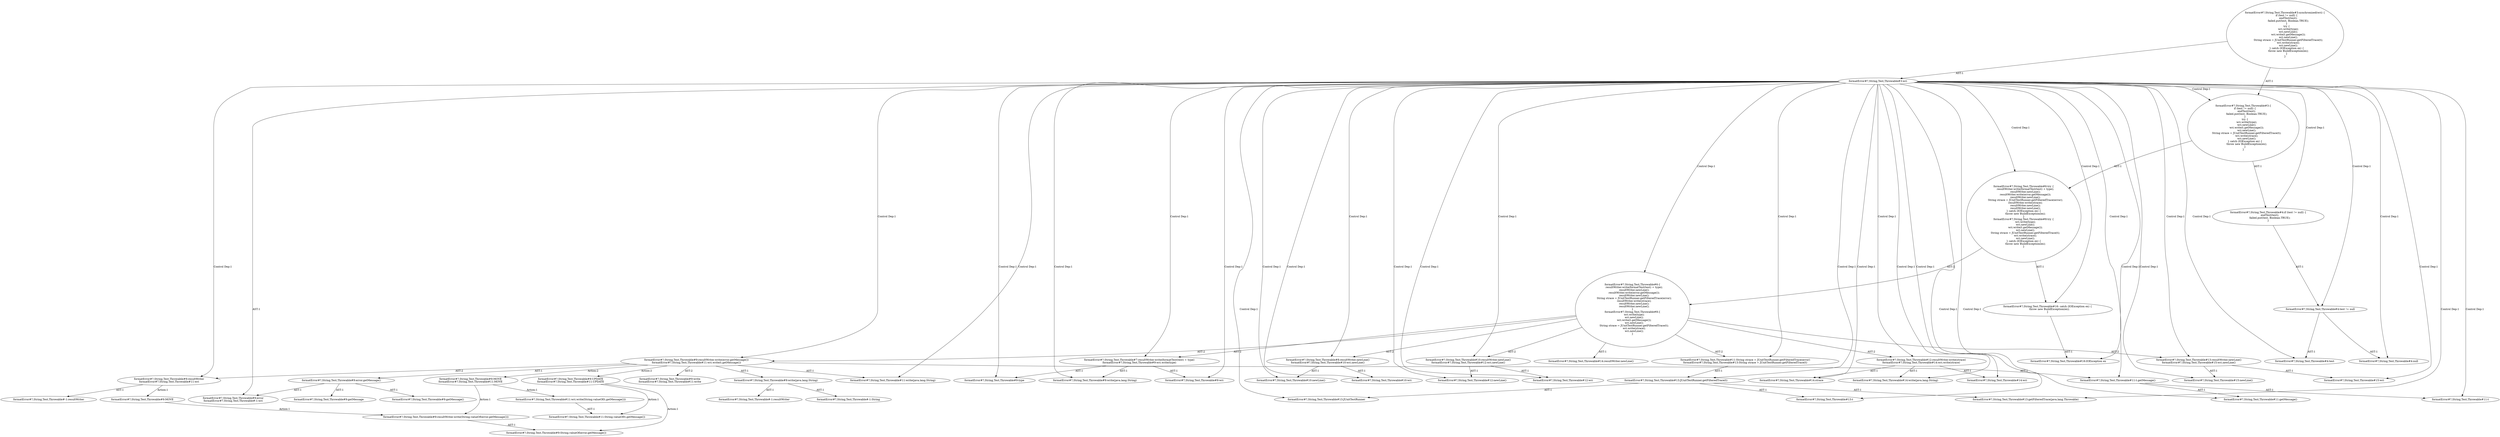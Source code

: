 digraph "Pattern" {
0 [label="formatError#?,String,Test,Throwable#9:UPDATE
formatError#?,String,Test,Throwable#11:UPDATE" shape=ellipse]
1 [label="formatError#?,String,Test,Throwable#9:resultWriter.write(error.getMessage())
formatError#?,String,Test,Throwable#11:wri.write(t.getMessage())" shape=ellipse]
2 [label="formatError#?,String,Test,Throwable#6:\{
    resultWriter.write(formatTest(test) + type);
    resultWriter.newLine();
    resultWriter.write(error.getMessage());
    resultWriter.newLine();
    String strace = JUnitTestRunner.getFilteredTrace(error);
    resultWriter.write(strace);
    resultWriter.newLine();
    resultWriter.newLine();
\}
formatError#?,String,Test,Throwable#8:\{
    wri.write(type);
    wri.newLine();
    wri.write(t.getMessage());
    wri.newLine();
    String strace = JUnitTestRunner.getFilteredTrace(t);
    wri.write(strace);
    wri.newLine();
\}" shape=ellipse]
3 [label="formatError#?,String,Test,Throwable#6:try \{
    resultWriter.write(formatTest(test) + type);
    resultWriter.newLine();
    resultWriter.write(error.getMessage());
    resultWriter.newLine();
    String strace = JUnitTestRunner.getFilteredTrace(error);
    resultWriter.write(strace);
    resultWriter.newLine();
    resultWriter.newLine();
\} catch (IOException ex) \{
    throw new BuildException(ex);
\}
formatError#?,String,Test,Throwable#8:try \{
    wri.write(type);
    wri.newLine();
    wri.write(t.getMessage());
    wri.newLine();
    String strace = JUnitTestRunner.getFilteredTrace(t);
    wri.write(strace);
    wri.newLine();
\} catch (IOException ex) \{
    throw new BuildException(ex);
\}" shape=ellipse]
4 [label="formatError#?,String,Test,Throwable#7:resultWriter.write(formatTest(test) + type)
formatError#?,String,Test,Throwable#9:wri.write(type)" shape=ellipse]
5 [label="formatError#?,String,Test,Throwable#8:resultWriter.newLine()
formatError#?,String,Test,Throwable#10:wri.newLine()" shape=ellipse]
6 [label="formatError#?,String,Test,Throwable#10:resultWriter.newLine()
formatError#?,String,Test,Throwable#12:wri.newLine()" shape=ellipse]
7 [label="formatError#?,String,Test,Throwable#11:String strace = JUnitTestRunner.getFilteredTrace(error)
formatError#?,String,Test,Throwable#13:String strace = JUnitTestRunner.getFilteredTrace(t)" shape=ellipse]
8 [label="formatError#?,String,Test,Throwable#12:resultWriter.write(strace)
formatError#?,String,Test,Throwable#14:wri.write(strace)" shape=ellipse]
9 [label="formatError#?,String,Test,Throwable#13:resultWriter.newLine()
formatError#?,String,Test,Throwable#15:wri.newLine()" shape=ellipse]
10 [label="formatError#?,String,Test,Throwable#14:resultWriter.newLine()" shape=ellipse]
11 [label="formatError#?,String,Test,Throwable#9:write
formatError#?,String,Test,Throwable#11:write" shape=ellipse]
12 [label="formatError#?,String,Test,Throwable#9:resultWriter
formatError#?,String,Test,Throwable#11:wri" shape=ellipse]
13 [label="formatError#?,String,Test,Throwable#-1:resultWriter" shape=ellipse]
14 [label="formatError#?,String,Test,Throwable#9:MOVE" shape=ellipse]
15 [label="formatError#?,String,Test,Throwable#9:write(java.lang.String)" shape=ellipse]
16 [label="formatError#?,String,Test,Throwable#-1:resultWriter" shape=ellipse]
17 [label="formatError#?,String,Test,Throwable#-1:String" shape=ellipse]
18 [label="formatError#?,String,Test,Throwable#9:error.getMessage()" shape=ellipse]
19 [label="formatError#?,String,Test,Throwable#9:getMessage" shape=ellipse]
20 [label="formatError#?,String,Test,Throwable#9:error
formatError#?,String,Test,Throwable#-1:wri" shape=ellipse]
21 [label="formatError#?,String,Test,Throwable#9:getMessage()" shape=ellipse]
22 [label="formatError#?,String,Test,Throwable#9:MOVE
formatError#?,String,Test,Throwable#11:MOVE" shape=ellipse]
23 [label="formatError#?,String,Test,Throwable#9:resultWriter.write(String.valueOf(error.getMessage()))" shape=ellipse]
24 [label="formatError#?,String,Test,Throwable#9:String.valueOf(error.getMessage())" shape=ellipse]
25 [label="formatError#?,String,Test,Throwable#14:strace" shape=ellipse]
26 [label="formatError#?,String,Test,Throwable#10:wri" shape=ellipse]
27 [label="formatError#?,String,Test,Throwable#3:synchronized(wri) \{
    if (test != null) \{
        endTest(test);
        failed.put(test, Boolean.TRUE);
    \}
    try \{
        wri.write(type);
        wri.newLine();
        wri.write(t.getMessage());
        wri.newLine();
        String strace = JUnitTestRunner.getFilteredTrace(t);
        wri.write(strace);
        wri.newLine();
    \} catch (IOException ex) \{
        throw new BuildException(ex);
    \}
\}" shape=ellipse]
28 [label="formatError#?,String,Test,Throwable#16:IOException ex" shape=ellipse]
29 [label="formatError#?,String,Test,Throwable#11:wri.write(String.valueOf(t.getMessage()))" shape=ellipse]
30 [label="formatError#?,String,Test,Throwable#11:getMessage()" shape=ellipse]
31 [label="formatError#?,String,Test,Throwable#9:write(java.lang.String)" shape=ellipse]
32 [label="formatError#?,String,Test,Throwable#11:write(java.lang.String)" shape=ellipse]
33 [label="formatError#?,String,Test,Throwable#3:\{
    if (test != null) \{
        endTest(test);
        failed.put(test, Boolean.TRUE);
    \}
    try \{
        wri.write(type);
        wri.newLine();
        wri.write(t.getMessage());
        wri.newLine();
        String strace = JUnitTestRunner.getFilteredTrace(t);
        wri.write(strace);
        wri.newLine();
    \} catch (IOException ex) \{
        throw new BuildException(ex);
    \}
\}" shape=ellipse]
34 [label="formatError#?,String,Test,Throwable#3:wri" shape=ellipse]
35 [label="formatError#?,String,Test,Throwable#15:newLine()" shape=ellipse]
36 [label="formatError#?,String,Test,Throwable#11:String.valueOf(t.getMessage())" shape=ellipse]
37 [label="formatError#?,String,Test,Throwable#13:getFilteredTrace(java.lang.Throwable)" shape=ellipse]
38 [label="formatError#?,String,Test,Throwable#15:wri" shape=ellipse]
39 [label="formatError#?,String,Test,Throwable#11:t.getMessage()" shape=ellipse]
40 [label="formatError#?,String,Test,Throwable#4:if (test != null) \{
    endTest(test);
    failed.put(test, Boolean.TRUE);
\}" shape=ellipse]
41 [label="formatError#?,String,Test,Throwable#12:newLine()" shape=ellipse]
42 [label="formatError#?,String,Test,Throwable#11:t" shape=ellipse]
43 [label="formatError#?,String,Test,Throwable#13:JUnitTestRunner" shape=ellipse]
44 [label="formatError#?,String,Test,Throwable#14:write(java.lang.String)" shape=ellipse]
45 [label="formatError#?,String,Test,Throwable#4:null" shape=ellipse]
46 [label="formatError#?,String,Test,Throwable#16: catch (IOException ex) \{
    throw new BuildException(ex);
\}" shape=ellipse]
47 [label="formatError#?,String,Test,Throwable#4:test" shape=ellipse]
48 [label="formatError#?,String,Test,Throwable#10:newLine()" shape=ellipse]
49 [label="formatError#?,String,Test,Throwable#13:t" shape=ellipse]
50 [label="formatError#?,String,Test,Throwable#12:wri" shape=ellipse]
51 [label="formatError#?,String,Test,Throwable#13:JUnitTestRunner.getFilteredTrace(t)" shape=ellipse]
52 [label="formatError#?,String,Test,Throwable#9:type" shape=ellipse]
53 [label="formatError#?,String,Test,Throwable#4:test != null" shape=ellipse]
54 [label="formatError#?,String,Test,Throwable#9:wri" shape=ellipse]
55 [label="formatError#?,String,Test,Throwable#14:wri" shape=ellipse]
0 -> 24 [label="Action:1"];
0 -> 36 [label="Action:1"];
1 -> 0 [label="Action:2"];
1 -> 11 [label="AST:2"];
1 -> 12 [label="AST:2"];
1 -> 15 [label="AST:1"];
1 -> 18 [label="AST:1"];
1 -> 22 [label="Action:2"];
1 -> 32 [label="AST:1"];
1 -> 39 [label="AST:1"];
2 -> 1 [label="AST:2"];
2 -> 4 [label="AST:2"];
2 -> 5 [label="AST:2"];
2 -> 6 [label="AST:2"];
2 -> 7 [label="AST:2"];
2 -> 8 [label="AST:2"];
2 -> 9 [label="AST:2"];
2 -> 10 [label="AST:1"];
3 -> 2 [label="AST:2"];
3 -> 46 [label="AST:1"];
4 -> 31 [label="AST:1"];
4 -> 52 [label="AST:1"];
4 -> 54 [label="AST:1"];
5 -> 26 [label="AST:1"];
5 -> 48 [label="AST:1"];
6 -> 41 [label="AST:1"];
6 -> 50 [label="AST:1"];
7 -> 51 [label="AST:1"];
8 -> 25 [label="AST:1"];
8 -> 44 [label="AST:1"];
8 -> 55 [label="AST:1"];
9 -> 35 [label="AST:1"];
9 -> 38 [label="AST:1"];
12 -> 13 [label="AST:1"];
12 -> 14 [label="Action:1"];
14 -> 23 [label="Action:1"];
15 -> 16 [label="AST:1"];
15 -> 17 [label="AST:1"];
18 -> 19 [label="AST:1"];
18 -> 20 [label="AST:1"];
18 -> 21 [label="AST:1"];
22 -> 23 [label="Action:1"];
22 -> 29 [label="Action:1"];
23 -> 24 [label="AST:1"];
27 -> 34 [label="AST:1"];
27 -> 33 [label="AST:1"];
29 -> 36 [label="AST:1"];
33 -> 40 [label="AST:1"];
33 -> 3 [label="AST:1"];
34 -> 25 [label="Control Dep:1"];
34 -> 26 [label="Control Dep:1"];
34 -> 28 [label="Control Dep:1"];
34 -> 30 [label="Control Dep:1"];
34 -> 31 [label="Control Dep:1"];
34 -> 32 [label="Control Dep:1"];
34 -> 33 [label="Control Dep:1"];
34 -> 20 [label="AST:1"];
34 -> 40 [label="Control Dep:1"];
34 -> 53 [label="Control Dep:1"];
34 -> 47 [label="Control Dep:1"];
34 -> 45 [label="Control Dep:1"];
34 -> 3 [label="Control Dep:1"];
34 -> 2 [label="Control Dep:1"];
34 -> 4 [label="Control Dep:1"];
34 -> 54 [label="Control Dep:1"];
34 -> 52 [label="Control Dep:1"];
34 -> 5 [label="Control Dep:1"];
34 -> 48 [label="Control Dep:1"];
34 -> 1 [label="Control Dep:1"];
34 -> 12 [label="Control Dep:1"];
34 -> 39 [label="Control Dep:1"];
34 -> 42 [label="Control Dep:1"];
34 -> 6 [label="Control Dep:1"];
34 -> 41 [label="Control Dep:1"];
34 -> 50 [label="Control Dep:1"];
34 -> 7 [label="Control Dep:1"];
34 -> 51 [label="Control Dep:1"];
34 -> 37 [label="Control Dep:1"];
34 -> 43 [label="Control Dep:1"];
34 -> 49 [label="Control Dep:1"];
34 -> 8 [label="Control Dep:1"];
34 -> 44 [label="Control Dep:1"];
34 -> 55 [label="Control Dep:1"];
34 -> 9 [label="Control Dep:1"];
34 -> 35 [label="Control Dep:1"];
34 -> 38 [label="Control Dep:1"];
34 -> 46 [label="Control Dep:1"];
39 -> 30 [label="AST:1"];
39 -> 42 [label="AST:1"];
40 -> 53 [label="AST:1"];
46 -> 28 [label="AST:1"];
51 -> 37 [label="AST:1"];
51 -> 43 [label="AST:1"];
51 -> 49 [label="AST:1"];
53 -> 45 [label="AST:1"];
53 -> 47 [label="AST:1"];
}